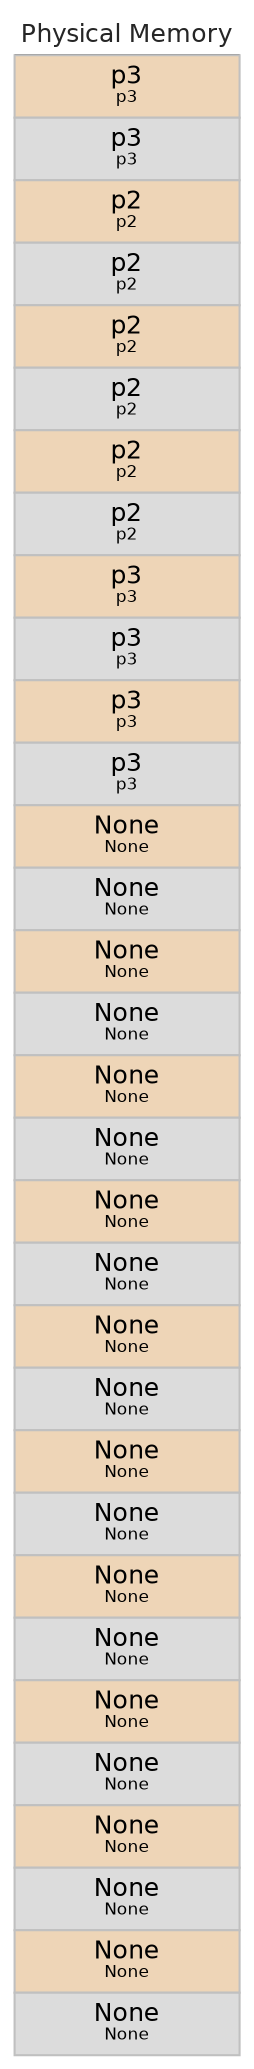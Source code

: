 digraph "memsim/graphs/paged1.json" {
	graph [fontname=x rankdir=RL ranksep=1.0]
	node [fontname=Helvetica fontsize=10 height=0.2 margin="0.04 0.04" shape=none width=0.4]
	edge [arrowsize=0.4]
	subgraph left {
		physmem [label=<<table border="0.1" cellborder="1" cellspacing="0"><TR><TD sides="b"><font face="helvetica" color="grey15" point-size="12">Physical Memory</font></TD></TR><tr><td align="text" color="grey" bgcolor="bisque2" height="30" width="60" port="p3"><font point-size="12">p3</font><br></br><font point-size="8">p3</font></td></tr><tr><td align="text" color="grey" bgcolor="gainsboro" height="30" width="60" port="p3"><font point-size="12">p3</font><br></br><font point-size="8">p3</font></td></tr><tr><td align="text" color="grey" bgcolor="bisque2" height="30" width="60" port="p2"><font point-size="12">p2</font><br></br><font point-size="8">p2</font></td></tr><tr><td align="text" color="grey" bgcolor="gainsboro" height="30" width="60" port="p2"><font point-size="12">p2</font><br></br><font point-size="8">p2</font></td></tr><tr><td align="text" color="grey" bgcolor="bisque2" height="30" width="60" port="p2"><font point-size="12">p2</font><br></br><font point-size="8">p2</font></td></tr><tr><td align="text" color="grey" bgcolor="gainsboro" height="30" width="60" port="p2"><font point-size="12">p2</font><br></br><font point-size="8">p2</font></td></tr><tr><td align="text" color="grey" bgcolor="bisque2" height="30" width="60" port="p2"><font point-size="12">p2</font><br></br><font point-size="8">p2</font></td></tr><tr><td align="text" color="grey" bgcolor="gainsboro" height="30" width="60" port="p2"><font point-size="12">p2</font><br></br><font point-size="8">p2</font></td></tr><tr><td align="text" color="grey" bgcolor="bisque2" height="30" width="60" port="p3"><font point-size="12">p3</font><br></br><font point-size="8">p3</font></td></tr><tr><td align="text" color="grey" bgcolor="gainsboro" height="30" width="60" port="p3"><font point-size="12">p3</font><br></br><font point-size="8">p3</font></td></tr><tr><td align="text" color="grey" bgcolor="bisque2" height="30" width="60" port="p3"><font point-size="12">p3</font><br></br><font point-size="8">p3</font></td></tr><tr><td align="text" color="grey" bgcolor="gainsboro" height="30" width="60" port="p3"><font point-size="12">p3</font><br></br><font point-size="8">p3</font></td></tr><tr><td align="text" color="grey" bgcolor="bisque2" height="30" width="60" port="None"><font point-size="12">None</font><br></br><font point-size="8">None</font></td></tr><tr><td align="text" color="grey" bgcolor="gainsboro" height="30" width="60" port="None"><font point-size="12">None</font><br></br><font point-size="8">None</font></td></tr><tr><td align="text" color="grey" bgcolor="bisque2" height="30" width="60" port="None"><font point-size="12">None</font><br></br><font point-size="8">None</font></td></tr><tr><td align="text" color="grey" bgcolor="gainsboro" height="30" width="60" port="None"><font point-size="12">None</font><br></br><font point-size="8">None</font></td></tr><tr><td align="text" color="grey" bgcolor="bisque2" height="30" width="60" port="None"><font point-size="12">None</font><br></br><font point-size="8">None</font></td></tr><tr><td align="text" color="grey" bgcolor="gainsboro" height="30" width="60" port="None"><font point-size="12">None</font><br></br><font point-size="8">None</font></td></tr><tr><td align="text" color="grey" bgcolor="bisque2" height="30" width="60" port="None"><font point-size="12">None</font><br></br><font point-size="8">None</font></td></tr><tr><td align="text" color="grey" bgcolor="gainsboro" height="30" width="60" port="None"><font point-size="12">None</font><br></br><font point-size="8">None</font></td></tr><tr><td align="text" color="grey" bgcolor="bisque2" height="30" width="60" port="None"><font point-size="12">None</font><br></br><font point-size="8">None</font></td></tr><tr><td align="text" color="grey" bgcolor="gainsboro" height="30" width="60" port="None"><font point-size="12">None</font><br></br><font point-size="8">None</font></td></tr><tr><td align="text" color="grey" bgcolor="bisque2" height="30" width="60" port="None"><font point-size="12">None</font><br></br><font point-size="8">None</font></td></tr><tr><td align="text" color="grey" bgcolor="gainsboro" height="30" width="60" port="None"><font point-size="12">None</font><br></br><font point-size="8">None</font></td></tr><tr><td align="text" color="grey" bgcolor="bisque2" height="30" width="60" port="None"><font point-size="12">None</font><br></br><font point-size="8">None</font></td></tr><tr><td align="text" color="grey" bgcolor="gainsboro" height="30" width="60" port="None"><font point-size="12">None</font><br></br><font point-size="8">None</font></td></tr><tr><td align="text" color="grey" bgcolor="bisque2" height="30" width="60" port="None"><font point-size="12">None</font><br></br><font point-size="8">None</font></td></tr><tr><td align="text" color="grey" bgcolor="gainsboro" height="30" width="60" port="None"><font point-size="12">None</font><br></br><font point-size="8">None</font></td></tr><tr><td align="text" color="grey" bgcolor="bisque2" height="30" width="60" port="None"><font point-size="12">None</font><br></br><font point-size="8">None</font></td></tr><tr><td align="text" color="grey" bgcolor="gainsboro" height="30" width="60" port="None"><font point-size="12">None</font><br></br><font point-size="8">None</font></td></tr><tr><td align="text" color="grey" bgcolor="bisque2" height="30" width="60" port="None"><font point-size="12">None</font><br></br><font point-size="8">None</font></td></tr><tr><td align="text" color="grey" bgcolor="gainsboro" height="30" width="60" port="None"><font point-size="12">None</font><br></br><font point-size="8">None</font></td></tr></table>>]
		rank=sink
	}
}

